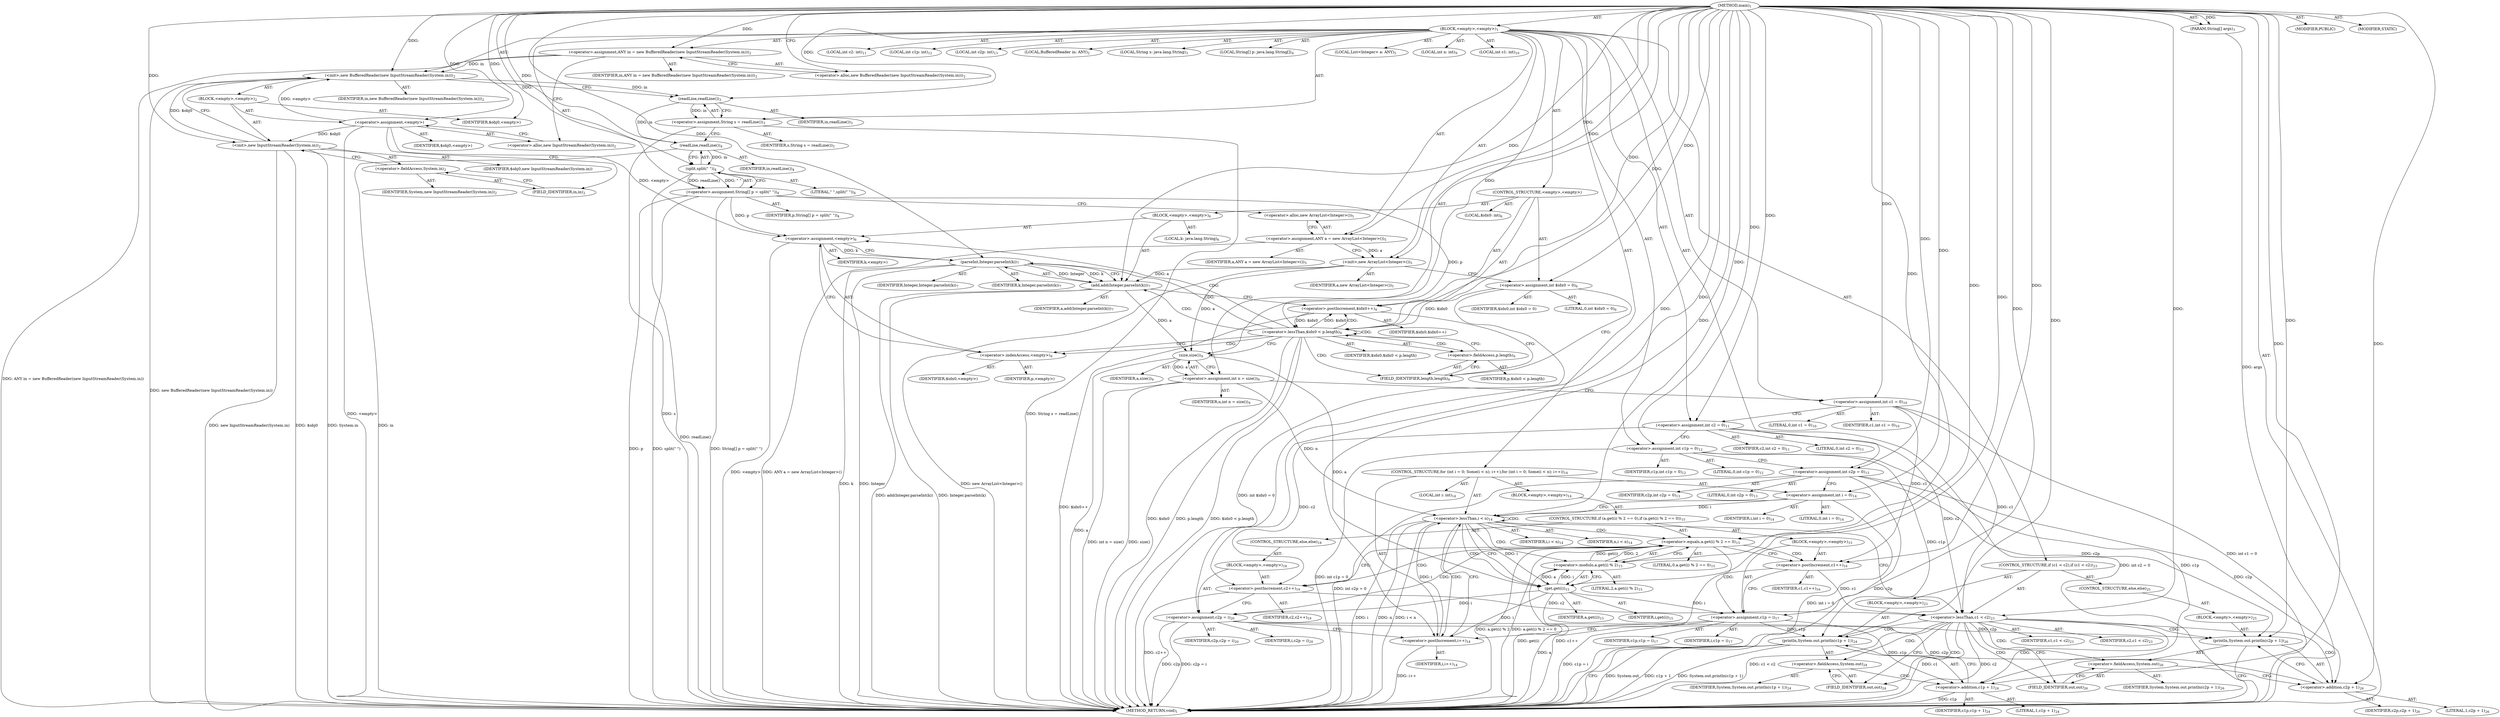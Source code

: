 digraph "main" {  
"21" [label = <(METHOD,main)<SUB>1</SUB>> ]
"22" [label = <(PARAM,String[] args)<SUB>1</SUB>> ]
"23" [label = <(BLOCK,&lt;empty&gt;,&lt;empty&gt;)<SUB>1</SUB>> ]
"4" [label = <(LOCAL,BufferedReader in: ANY)<SUB>2</SUB>> ]
"24" [label = <(&lt;operator&gt;.assignment,ANY in = new BufferedReader(new InputStreamReader(System.in)))<SUB>2</SUB>> ]
"25" [label = <(IDENTIFIER,in,ANY in = new BufferedReader(new InputStreamReader(System.in)))<SUB>2</SUB>> ]
"26" [label = <(&lt;operator&gt;.alloc,new BufferedReader(new InputStreamReader(System.in)))<SUB>2</SUB>> ]
"27" [label = <(&lt;init&gt;,new BufferedReader(new InputStreamReader(System.in)))<SUB>2</SUB>> ]
"3" [label = <(IDENTIFIER,in,new BufferedReader(new InputStreamReader(System.in)))<SUB>2</SUB>> ]
"28" [label = <(BLOCK,&lt;empty&gt;,&lt;empty&gt;)<SUB>2</SUB>> ]
"29" [label = <(&lt;operator&gt;.assignment,&lt;empty&gt;)> ]
"30" [label = <(IDENTIFIER,$obj0,&lt;empty&gt;)> ]
"31" [label = <(&lt;operator&gt;.alloc,new InputStreamReader(System.in))<SUB>2</SUB>> ]
"32" [label = <(&lt;init&gt;,new InputStreamReader(System.in))<SUB>2</SUB>> ]
"33" [label = <(IDENTIFIER,$obj0,new InputStreamReader(System.in))> ]
"34" [label = <(&lt;operator&gt;.fieldAccess,System.in)<SUB>2</SUB>> ]
"35" [label = <(IDENTIFIER,System,new InputStreamReader(System.in))<SUB>2</SUB>> ]
"36" [label = <(FIELD_IDENTIFIER,in,in)<SUB>2</SUB>> ]
"37" [label = <(IDENTIFIER,$obj0,&lt;empty&gt;)> ]
"38" [label = <(LOCAL,String s: java.lang.String)<SUB>3</SUB>> ]
"39" [label = <(&lt;operator&gt;.assignment,String s = readLine())<SUB>3</SUB>> ]
"40" [label = <(IDENTIFIER,s,String s = readLine())<SUB>3</SUB>> ]
"41" [label = <(readLine,readLine())<SUB>3</SUB>> ]
"42" [label = <(IDENTIFIER,in,readLine())<SUB>3</SUB>> ]
"43" [label = <(LOCAL,String[] p: java.lang.String[])<SUB>4</SUB>> ]
"44" [label = <(&lt;operator&gt;.assignment,String[] p = split(&quot; &quot;))<SUB>4</SUB>> ]
"45" [label = <(IDENTIFIER,p,String[] p = split(&quot; &quot;))<SUB>4</SUB>> ]
"46" [label = <(split,split(&quot; &quot;))<SUB>4</SUB>> ]
"47" [label = <(readLine,readLine())<SUB>4</SUB>> ]
"48" [label = <(IDENTIFIER,in,readLine())<SUB>4</SUB>> ]
"49" [label = <(LITERAL,&quot; &quot;,split(&quot; &quot;))<SUB>4</SUB>> ]
"6" [label = <(LOCAL,List&lt;Integer&gt; a: ANY)<SUB>5</SUB>> ]
"50" [label = <(&lt;operator&gt;.assignment,ANY a = new ArrayList&lt;Integer&gt;())<SUB>5</SUB>> ]
"51" [label = <(IDENTIFIER,a,ANY a = new ArrayList&lt;Integer&gt;())<SUB>5</SUB>> ]
"52" [label = <(&lt;operator&gt;.alloc,new ArrayList&lt;Integer&gt;())<SUB>5</SUB>> ]
"53" [label = <(&lt;init&gt;,new ArrayList&lt;Integer&gt;())<SUB>5</SUB>> ]
"5" [label = <(IDENTIFIER,a,new ArrayList&lt;Integer&gt;())<SUB>5</SUB>> ]
"54" [label = <(CONTROL_STRUCTURE,&lt;empty&gt;,&lt;empty&gt;)> ]
"55" [label = <(LOCAL,$idx0: int)<SUB>6</SUB>> ]
"56" [label = <(&lt;operator&gt;.assignment,int $idx0 = 0)<SUB>6</SUB>> ]
"57" [label = <(IDENTIFIER,$idx0,int $idx0 = 0)> ]
"58" [label = <(LITERAL,0,int $idx0 = 0)<SUB>6</SUB>> ]
"59" [label = <(&lt;operator&gt;.lessThan,$idx0 &lt; p.length)<SUB>6</SUB>> ]
"60" [label = <(IDENTIFIER,$idx0,$idx0 &lt; p.length)> ]
"61" [label = <(&lt;operator&gt;.fieldAccess,p.length)<SUB>6</SUB>> ]
"62" [label = <(IDENTIFIER,p,$idx0 &lt; p.length)> ]
"63" [label = <(FIELD_IDENTIFIER,length,length)<SUB>6</SUB>> ]
"64" [label = <(&lt;operator&gt;.postIncrement,$idx0++)<SUB>6</SUB>> ]
"65" [label = <(IDENTIFIER,$idx0,$idx0++)> ]
"66" [label = <(BLOCK,&lt;empty&gt;,&lt;empty&gt;)<SUB>6</SUB>> ]
"67" [label = <(LOCAL,k: java.lang.String)<SUB>6</SUB>> ]
"68" [label = <(&lt;operator&gt;.assignment,&lt;empty&gt;)<SUB>6</SUB>> ]
"69" [label = <(IDENTIFIER,k,&lt;empty&gt;)> ]
"70" [label = <(&lt;operator&gt;.indexAccess,&lt;empty&gt;)<SUB>6</SUB>> ]
"71" [label = <(IDENTIFIER,p,&lt;empty&gt;)> ]
"72" [label = <(IDENTIFIER,$idx0,&lt;empty&gt;)> ]
"73" [label = <(add,add(Integer.parseInt(k)))<SUB>7</SUB>> ]
"74" [label = <(IDENTIFIER,a,add(Integer.parseInt(k)))<SUB>7</SUB>> ]
"75" [label = <(parseInt,Integer.parseInt(k))<SUB>7</SUB>> ]
"76" [label = <(IDENTIFIER,Integer,Integer.parseInt(k))<SUB>7</SUB>> ]
"77" [label = <(IDENTIFIER,k,Integer.parseInt(k))<SUB>7</SUB>> ]
"78" [label = <(LOCAL,int n: int)<SUB>9</SUB>> ]
"79" [label = <(&lt;operator&gt;.assignment,int n = size())<SUB>9</SUB>> ]
"80" [label = <(IDENTIFIER,n,int n = size())<SUB>9</SUB>> ]
"81" [label = <(size,size())<SUB>9</SUB>> ]
"82" [label = <(IDENTIFIER,a,size())<SUB>9</SUB>> ]
"83" [label = <(LOCAL,int c1: int)<SUB>10</SUB>> ]
"84" [label = <(&lt;operator&gt;.assignment,int c1 = 0)<SUB>10</SUB>> ]
"85" [label = <(IDENTIFIER,c1,int c1 = 0)<SUB>10</SUB>> ]
"86" [label = <(LITERAL,0,int c1 = 0)<SUB>10</SUB>> ]
"87" [label = <(LOCAL,int c2: int)<SUB>11</SUB>> ]
"88" [label = <(&lt;operator&gt;.assignment,int c2 = 0)<SUB>11</SUB>> ]
"89" [label = <(IDENTIFIER,c2,int c2 = 0)<SUB>11</SUB>> ]
"90" [label = <(LITERAL,0,int c2 = 0)<SUB>11</SUB>> ]
"91" [label = <(LOCAL,int c1p: int)<SUB>12</SUB>> ]
"92" [label = <(&lt;operator&gt;.assignment,int c1p = 0)<SUB>12</SUB>> ]
"93" [label = <(IDENTIFIER,c1p,int c1p = 0)<SUB>12</SUB>> ]
"94" [label = <(LITERAL,0,int c1p = 0)<SUB>12</SUB>> ]
"95" [label = <(LOCAL,int c2p: int)<SUB>13</SUB>> ]
"96" [label = <(&lt;operator&gt;.assignment,int c2p = 0)<SUB>13</SUB>> ]
"97" [label = <(IDENTIFIER,c2p,int c2p = 0)<SUB>13</SUB>> ]
"98" [label = <(LITERAL,0,int c2p = 0)<SUB>13</SUB>> ]
"99" [label = <(CONTROL_STRUCTURE,for (int i = 0; Some(i &lt; n); i++),for (int i = 0; Some(i &lt; n); i++))<SUB>14</SUB>> ]
"100" [label = <(LOCAL,int i: int)<SUB>14</SUB>> ]
"101" [label = <(&lt;operator&gt;.assignment,int i = 0)<SUB>14</SUB>> ]
"102" [label = <(IDENTIFIER,i,int i = 0)<SUB>14</SUB>> ]
"103" [label = <(LITERAL,0,int i = 0)<SUB>14</SUB>> ]
"104" [label = <(&lt;operator&gt;.lessThan,i &lt; n)<SUB>14</SUB>> ]
"105" [label = <(IDENTIFIER,i,i &lt; n)<SUB>14</SUB>> ]
"106" [label = <(IDENTIFIER,n,i &lt; n)<SUB>14</SUB>> ]
"107" [label = <(&lt;operator&gt;.postIncrement,i++)<SUB>14</SUB>> ]
"108" [label = <(IDENTIFIER,i,i++)<SUB>14</SUB>> ]
"109" [label = <(BLOCK,&lt;empty&gt;,&lt;empty&gt;)<SUB>14</SUB>> ]
"110" [label = <(CONTROL_STRUCTURE,if (a.get(i) % 2 == 0),if (a.get(i) % 2 == 0))<SUB>15</SUB>> ]
"111" [label = <(&lt;operator&gt;.equals,a.get(i) % 2 == 0)<SUB>15</SUB>> ]
"112" [label = <(&lt;operator&gt;.modulo,a.get(i) % 2)<SUB>15</SUB>> ]
"113" [label = <(get,get(i))<SUB>15</SUB>> ]
"114" [label = <(IDENTIFIER,a,get(i))<SUB>15</SUB>> ]
"115" [label = <(IDENTIFIER,i,get(i))<SUB>15</SUB>> ]
"116" [label = <(LITERAL,2,a.get(i) % 2)<SUB>15</SUB>> ]
"117" [label = <(LITERAL,0,a.get(i) % 2 == 0)<SUB>15</SUB>> ]
"118" [label = <(BLOCK,&lt;empty&gt;,&lt;empty&gt;)<SUB>15</SUB>> ]
"119" [label = <(&lt;operator&gt;.postIncrement,c1++)<SUB>16</SUB>> ]
"120" [label = <(IDENTIFIER,c1,c1++)<SUB>16</SUB>> ]
"121" [label = <(&lt;operator&gt;.assignment,c1p = i)<SUB>17</SUB>> ]
"122" [label = <(IDENTIFIER,c1p,c1p = i)<SUB>17</SUB>> ]
"123" [label = <(IDENTIFIER,i,c1p = i)<SUB>17</SUB>> ]
"124" [label = <(CONTROL_STRUCTURE,else,else)<SUB>18</SUB>> ]
"125" [label = <(BLOCK,&lt;empty&gt;,&lt;empty&gt;)<SUB>18</SUB>> ]
"126" [label = <(&lt;operator&gt;.postIncrement,c2++)<SUB>19</SUB>> ]
"127" [label = <(IDENTIFIER,c2,c2++)<SUB>19</SUB>> ]
"128" [label = <(&lt;operator&gt;.assignment,c2p = i)<SUB>20</SUB>> ]
"129" [label = <(IDENTIFIER,c2p,c2p = i)<SUB>20</SUB>> ]
"130" [label = <(IDENTIFIER,i,c2p = i)<SUB>20</SUB>> ]
"131" [label = <(CONTROL_STRUCTURE,if (c1 &lt; c2),if (c1 &lt; c2))<SUB>23</SUB>> ]
"132" [label = <(&lt;operator&gt;.lessThan,c1 &lt; c2)<SUB>23</SUB>> ]
"133" [label = <(IDENTIFIER,c1,c1 &lt; c2)<SUB>23</SUB>> ]
"134" [label = <(IDENTIFIER,c2,c1 &lt; c2)<SUB>23</SUB>> ]
"135" [label = <(BLOCK,&lt;empty&gt;,&lt;empty&gt;)<SUB>23</SUB>> ]
"136" [label = <(println,System.out.println(c1p + 1))<SUB>24</SUB>> ]
"137" [label = <(&lt;operator&gt;.fieldAccess,System.out)<SUB>24</SUB>> ]
"138" [label = <(IDENTIFIER,System,System.out.println(c1p + 1))<SUB>24</SUB>> ]
"139" [label = <(FIELD_IDENTIFIER,out,out)<SUB>24</SUB>> ]
"140" [label = <(&lt;operator&gt;.addition,c1p + 1)<SUB>24</SUB>> ]
"141" [label = <(IDENTIFIER,c1p,c1p + 1)<SUB>24</SUB>> ]
"142" [label = <(LITERAL,1,c1p + 1)<SUB>24</SUB>> ]
"143" [label = <(CONTROL_STRUCTURE,else,else)<SUB>25</SUB>> ]
"144" [label = <(BLOCK,&lt;empty&gt;,&lt;empty&gt;)<SUB>25</SUB>> ]
"145" [label = <(println,System.out.println(c2p + 1))<SUB>26</SUB>> ]
"146" [label = <(&lt;operator&gt;.fieldAccess,System.out)<SUB>26</SUB>> ]
"147" [label = <(IDENTIFIER,System,System.out.println(c2p + 1))<SUB>26</SUB>> ]
"148" [label = <(FIELD_IDENTIFIER,out,out)<SUB>26</SUB>> ]
"149" [label = <(&lt;operator&gt;.addition,c2p + 1)<SUB>26</SUB>> ]
"150" [label = <(IDENTIFIER,c2p,c2p + 1)<SUB>26</SUB>> ]
"151" [label = <(LITERAL,1,c2p + 1)<SUB>26</SUB>> ]
"152" [label = <(MODIFIER,PUBLIC)> ]
"153" [label = <(MODIFIER,STATIC)> ]
"154" [label = <(METHOD_RETURN,void)<SUB>1</SUB>> ]
  "21" -> "22"  [ label = "AST: "] 
  "21" -> "23"  [ label = "AST: "] 
  "21" -> "152"  [ label = "AST: "] 
  "21" -> "153"  [ label = "AST: "] 
  "21" -> "154"  [ label = "AST: "] 
  "23" -> "4"  [ label = "AST: "] 
  "23" -> "24"  [ label = "AST: "] 
  "23" -> "27"  [ label = "AST: "] 
  "23" -> "38"  [ label = "AST: "] 
  "23" -> "39"  [ label = "AST: "] 
  "23" -> "43"  [ label = "AST: "] 
  "23" -> "44"  [ label = "AST: "] 
  "23" -> "6"  [ label = "AST: "] 
  "23" -> "50"  [ label = "AST: "] 
  "23" -> "53"  [ label = "AST: "] 
  "23" -> "54"  [ label = "AST: "] 
  "23" -> "78"  [ label = "AST: "] 
  "23" -> "79"  [ label = "AST: "] 
  "23" -> "83"  [ label = "AST: "] 
  "23" -> "84"  [ label = "AST: "] 
  "23" -> "87"  [ label = "AST: "] 
  "23" -> "88"  [ label = "AST: "] 
  "23" -> "91"  [ label = "AST: "] 
  "23" -> "92"  [ label = "AST: "] 
  "23" -> "95"  [ label = "AST: "] 
  "23" -> "96"  [ label = "AST: "] 
  "23" -> "99"  [ label = "AST: "] 
  "23" -> "131"  [ label = "AST: "] 
  "24" -> "25"  [ label = "AST: "] 
  "24" -> "26"  [ label = "AST: "] 
  "27" -> "3"  [ label = "AST: "] 
  "27" -> "28"  [ label = "AST: "] 
  "28" -> "29"  [ label = "AST: "] 
  "28" -> "32"  [ label = "AST: "] 
  "28" -> "37"  [ label = "AST: "] 
  "29" -> "30"  [ label = "AST: "] 
  "29" -> "31"  [ label = "AST: "] 
  "32" -> "33"  [ label = "AST: "] 
  "32" -> "34"  [ label = "AST: "] 
  "34" -> "35"  [ label = "AST: "] 
  "34" -> "36"  [ label = "AST: "] 
  "39" -> "40"  [ label = "AST: "] 
  "39" -> "41"  [ label = "AST: "] 
  "41" -> "42"  [ label = "AST: "] 
  "44" -> "45"  [ label = "AST: "] 
  "44" -> "46"  [ label = "AST: "] 
  "46" -> "47"  [ label = "AST: "] 
  "46" -> "49"  [ label = "AST: "] 
  "47" -> "48"  [ label = "AST: "] 
  "50" -> "51"  [ label = "AST: "] 
  "50" -> "52"  [ label = "AST: "] 
  "53" -> "5"  [ label = "AST: "] 
  "54" -> "55"  [ label = "AST: "] 
  "54" -> "56"  [ label = "AST: "] 
  "54" -> "59"  [ label = "AST: "] 
  "54" -> "64"  [ label = "AST: "] 
  "54" -> "66"  [ label = "AST: "] 
  "56" -> "57"  [ label = "AST: "] 
  "56" -> "58"  [ label = "AST: "] 
  "59" -> "60"  [ label = "AST: "] 
  "59" -> "61"  [ label = "AST: "] 
  "61" -> "62"  [ label = "AST: "] 
  "61" -> "63"  [ label = "AST: "] 
  "64" -> "65"  [ label = "AST: "] 
  "66" -> "67"  [ label = "AST: "] 
  "66" -> "68"  [ label = "AST: "] 
  "66" -> "73"  [ label = "AST: "] 
  "68" -> "69"  [ label = "AST: "] 
  "68" -> "70"  [ label = "AST: "] 
  "70" -> "71"  [ label = "AST: "] 
  "70" -> "72"  [ label = "AST: "] 
  "73" -> "74"  [ label = "AST: "] 
  "73" -> "75"  [ label = "AST: "] 
  "75" -> "76"  [ label = "AST: "] 
  "75" -> "77"  [ label = "AST: "] 
  "79" -> "80"  [ label = "AST: "] 
  "79" -> "81"  [ label = "AST: "] 
  "81" -> "82"  [ label = "AST: "] 
  "84" -> "85"  [ label = "AST: "] 
  "84" -> "86"  [ label = "AST: "] 
  "88" -> "89"  [ label = "AST: "] 
  "88" -> "90"  [ label = "AST: "] 
  "92" -> "93"  [ label = "AST: "] 
  "92" -> "94"  [ label = "AST: "] 
  "96" -> "97"  [ label = "AST: "] 
  "96" -> "98"  [ label = "AST: "] 
  "99" -> "100"  [ label = "AST: "] 
  "99" -> "101"  [ label = "AST: "] 
  "99" -> "104"  [ label = "AST: "] 
  "99" -> "107"  [ label = "AST: "] 
  "99" -> "109"  [ label = "AST: "] 
  "101" -> "102"  [ label = "AST: "] 
  "101" -> "103"  [ label = "AST: "] 
  "104" -> "105"  [ label = "AST: "] 
  "104" -> "106"  [ label = "AST: "] 
  "107" -> "108"  [ label = "AST: "] 
  "109" -> "110"  [ label = "AST: "] 
  "110" -> "111"  [ label = "AST: "] 
  "110" -> "118"  [ label = "AST: "] 
  "110" -> "124"  [ label = "AST: "] 
  "111" -> "112"  [ label = "AST: "] 
  "111" -> "117"  [ label = "AST: "] 
  "112" -> "113"  [ label = "AST: "] 
  "112" -> "116"  [ label = "AST: "] 
  "113" -> "114"  [ label = "AST: "] 
  "113" -> "115"  [ label = "AST: "] 
  "118" -> "119"  [ label = "AST: "] 
  "118" -> "121"  [ label = "AST: "] 
  "119" -> "120"  [ label = "AST: "] 
  "121" -> "122"  [ label = "AST: "] 
  "121" -> "123"  [ label = "AST: "] 
  "124" -> "125"  [ label = "AST: "] 
  "125" -> "126"  [ label = "AST: "] 
  "125" -> "128"  [ label = "AST: "] 
  "126" -> "127"  [ label = "AST: "] 
  "128" -> "129"  [ label = "AST: "] 
  "128" -> "130"  [ label = "AST: "] 
  "131" -> "132"  [ label = "AST: "] 
  "131" -> "135"  [ label = "AST: "] 
  "131" -> "143"  [ label = "AST: "] 
  "132" -> "133"  [ label = "AST: "] 
  "132" -> "134"  [ label = "AST: "] 
  "135" -> "136"  [ label = "AST: "] 
  "136" -> "137"  [ label = "AST: "] 
  "136" -> "140"  [ label = "AST: "] 
  "137" -> "138"  [ label = "AST: "] 
  "137" -> "139"  [ label = "AST: "] 
  "140" -> "141"  [ label = "AST: "] 
  "140" -> "142"  [ label = "AST: "] 
  "143" -> "144"  [ label = "AST: "] 
  "144" -> "145"  [ label = "AST: "] 
  "145" -> "146"  [ label = "AST: "] 
  "145" -> "149"  [ label = "AST: "] 
  "146" -> "147"  [ label = "AST: "] 
  "146" -> "148"  [ label = "AST: "] 
  "149" -> "150"  [ label = "AST: "] 
  "149" -> "151"  [ label = "AST: "] 
  "24" -> "31"  [ label = "CFG: "] 
  "27" -> "41"  [ label = "CFG: "] 
  "39" -> "47"  [ label = "CFG: "] 
  "44" -> "52"  [ label = "CFG: "] 
  "50" -> "53"  [ label = "CFG: "] 
  "53" -> "56"  [ label = "CFG: "] 
  "79" -> "84"  [ label = "CFG: "] 
  "84" -> "88"  [ label = "CFG: "] 
  "88" -> "92"  [ label = "CFG: "] 
  "92" -> "96"  [ label = "CFG: "] 
  "96" -> "101"  [ label = "CFG: "] 
  "26" -> "24"  [ label = "CFG: "] 
  "41" -> "39"  [ label = "CFG: "] 
  "46" -> "44"  [ label = "CFG: "] 
  "52" -> "50"  [ label = "CFG: "] 
  "56" -> "63"  [ label = "CFG: "] 
  "59" -> "70"  [ label = "CFG: "] 
  "59" -> "81"  [ label = "CFG: "] 
  "64" -> "63"  [ label = "CFG: "] 
  "81" -> "79"  [ label = "CFG: "] 
  "101" -> "104"  [ label = "CFG: "] 
  "104" -> "113"  [ label = "CFG: "] 
  "104" -> "132"  [ label = "CFG: "] 
  "107" -> "104"  [ label = "CFG: "] 
  "132" -> "139"  [ label = "CFG: "] 
  "132" -> "148"  [ label = "CFG: "] 
  "29" -> "36"  [ label = "CFG: "] 
  "32" -> "27"  [ label = "CFG: "] 
  "47" -> "46"  [ label = "CFG: "] 
  "61" -> "59"  [ label = "CFG: "] 
  "68" -> "75"  [ label = "CFG: "] 
  "73" -> "64"  [ label = "CFG: "] 
  "136" -> "154"  [ label = "CFG: "] 
  "31" -> "29"  [ label = "CFG: "] 
  "34" -> "32"  [ label = "CFG: "] 
  "63" -> "61"  [ label = "CFG: "] 
  "70" -> "68"  [ label = "CFG: "] 
  "75" -> "73"  [ label = "CFG: "] 
  "111" -> "119"  [ label = "CFG: "] 
  "111" -> "126"  [ label = "CFG: "] 
  "137" -> "140"  [ label = "CFG: "] 
  "140" -> "136"  [ label = "CFG: "] 
  "145" -> "154"  [ label = "CFG: "] 
  "36" -> "34"  [ label = "CFG: "] 
  "112" -> "111"  [ label = "CFG: "] 
  "119" -> "121"  [ label = "CFG: "] 
  "121" -> "107"  [ label = "CFG: "] 
  "139" -> "137"  [ label = "CFG: "] 
  "146" -> "149"  [ label = "CFG: "] 
  "149" -> "145"  [ label = "CFG: "] 
  "113" -> "112"  [ label = "CFG: "] 
  "126" -> "128"  [ label = "CFG: "] 
  "128" -> "107"  [ label = "CFG: "] 
  "148" -> "146"  [ label = "CFG: "] 
  "21" -> "26"  [ label = "CFG: "] 
  "22" -> "154"  [ label = "DDG: args"] 
  "24" -> "154"  [ label = "DDG: ANY in = new BufferedReader(new InputStreamReader(System.in))"] 
  "29" -> "154"  [ label = "DDG: &lt;empty&gt;"] 
  "32" -> "154"  [ label = "DDG: $obj0"] 
  "32" -> "154"  [ label = "DDG: System.in"] 
  "32" -> "154"  [ label = "DDG: new InputStreamReader(System.in)"] 
  "27" -> "154"  [ label = "DDG: new BufferedReader(new InputStreamReader(System.in))"] 
  "39" -> "154"  [ label = "DDG: s"] 
  "39" -> "154"  [ label = "DDG: String s = readLine()"] 
  "44" -> "154"  [ label = "DDG: p"] 
  "47" -> "154"  [ label = "DDG: in"] 
  "46" -> "154"  [ label = "DDG: readLine()"] 
  "44" -> "154"  [ label = "DDG: split(&quot; &quot;)"] 
  "44" -> "154"  [ label = "DDG: String[] p = split(&quot; &quot;)"] 
  "50" -> "154"  [ label = "DDG: ANY a = new ArrayList&lt;Integer&gt;()"] 
  "53" -> "154"  [ label = "DDG: new ArrayList&lt;Integer&gt;()"] 
  "56" -> "154"  [ label = "DDG: int $idx0 = 0"] 
  "59" -> "154"  [ label = "DDG: $idx0"] 
  "59" -> "154"  [ label = "DDG: p.length"] 
  "59" -> "154"  [ label = "DDG: $idx0 &lt; p.length"] 
  "81" -> "154"  [ label = "DDG: a"] 
  "79" -> "154"  [ label = "DDG: size()"] 
  "79" -> "154"  [ label = "DDG: int n = size()"] 
  "84" -> "154"  [ label = "DDG: int c1 = 0"] 
  "88" -> "154"  [ label = "DDG: int c2 = 0"] 
  "92" -> "154"  [ label = "DDG: int c1p = 0"] 
  "96" -> "154"  [ label = "DDG: c2p"] 
  "96" -> "154"  [ label = "DDG: int c2p = 0"] 
  "101" -> "154"  [ label = "DDG: int i = 0"] 
  "104" -> "154"  [ label = "DDG: i"] 
  "104" -> "154"  [ label = "DDG: n"] 
  "104" -> "154"  [ label = "DDG: i &lt; n"] 
  "132" -> "154"  [ label = "DDG: c1"] 
  "132" -> "154"  [ label = "DDG: c2"] 
  "132" -> "154"  [ label = "DDG: c1 &lt; c2"] 
  "136" -> "154"  [ label = "DDG: System.out"] 
  "140" -> "154"  [ label = "DDG: c1p"] 
  "136" -> "154"  [ label = "DDG: c1p + 1"] 
  "136" -> "154"  [ label = "DDG: System.out.println(c1p + 1)"] 
  "113" -> "154"  [ label = "DDG: a"] 
  "112" -> "154"  [ label = "DDG: get(i)"] 
  "111" -> "154"  [ label = "DDG: a.get(i) % 2"] 
  "111" -> "154"  [ label = "DDG: a.get(i) % 2 == 0"] 
  "126" -> "154"  [ label = "DDG: c2++"] 
  "128" -> "154"  [ label = "DDG: c2p"] 
  "128" -> "154"  [ label = "DDG: c2p = i"] 
  "119" -> "154"  [ label = "DDG: c1++"] 
  "121" -> "154"  [ label = "DDG: c1p = i"] 
  "107" -> "154"  [ label = "DDG: i++"] 
  "68" -> "154"  [ label = "DDG: &lt;empty&gt;"] 
  "75" -> "154"  [ label = "DDG: k"] 
  "73" -> "154"  [ label = "DDG: Integer.parseInt(k)"] 
  "73" -> "154"  [ label = "DDG: add(Integer.parseInt(k))"] 
  "64" -> "154"  [ label = "DDG: $idx0++"] 
  "75" -> "154"  [ label = "DDG: Integer"] 
  "21" -> "22"  [ label = "DDG: "] 
  "21" -> "24"  [ label = "DDG: "] 
  "41" -> "39"  [ label = "DDG: in"] 
  "46" -> "44"  [ label = "DDG: readLine()"] 
  "46" -> "44"  [ label = "DDG: &quot; &quot;"] 
  "21" -> "50"  [ label = "DDG: "] 
  "81" -> "79"  [ label = "DDG: a"] 
  "21" -> "84"  [ label = "DDG: "] 
  "21" -> "88"  [ label = "DDG: "] 
  "21" -> "92"  [ label = "DDG: "] 
  "21" -> "96"  [ label = "DDG: "] 
  "24" -> "27"  [ label = "DDG: in"] 
  "21" -> "27"  [ label = "DDG: "] 
  "29" -> "27"  [ label = "DDG: &lt;empty&gt;"] 
  "32" -> "27"  [ label = "DDG: $obj0"] 
  "50" -> "53"  [ label = "DDG: a"] 
  "21" -> "53"  [ label = "DDG: "] 
  "21" -> "56"  [ label = "DDG: "] 
  "21" -> "101"  [ label = "DDG: "] 
  "21" -> "29"  [ label = "DDG: "] 
  "21" -> "37"  [ label = "DDG: "] 
  "27" -> "41"  [ label = "DDG: in"] 
  "21" -> "41"  [ label = "DDG: "] 
  "47" -> "46"  [ label = "DDG: in"] 
  "21" -> "46"  [ label = "DDG: "] 
  "56" -> "59"  [ label = "DDG: $idx0"] 
  "64" -> "59"  [ label = "DDG: $idx0"] 
  "21" -> "59"  [ label = "DDG: "] 
  "44" -> "59"  [ label = "DDG: p"] 
  "59" -> "64"  [ label = "DDG: $idx0"] 
  "21" -> "64"  [ label = "DDG: "] 
  "29" -> "68"  [ label = "DDG: &lt;empty&gt;"] 
  "44" -> "68"  [ label = "DDG: p"] 
  "53" -> "81"  [ label = "DDG: a"] 
  "73" -> "81"  [ label = "DDG: a"] 
  "21" -> "81"  [ label = "DDG: "] 
  "101" -> "104"  [ label = "DDG: i"] 
  "107" -> "104"  [ label = "DDG: i"] 
  "21" -> "104"  [ label = "DDG: "] 
  "79" -> "104"  [ label = "DDG: n"] 
  "21" -> "107"  [ label = "DDG: "] 
  "113" -> "107"  [ label = "DDG: i"] 
  "84" -> "132"  [ label = "DDG: c1"] 
  "119" -> "132"  [ label = "DDG: c1"] 
  "21" -> "132"  [ label = "DDG: "] 
  "88" -> "132"  [ label = "DDG: c2"] 
  "126" -> "132"  [ label = "DDG: c2"] 
  "29" -> "32"  [ label = "DDG: $obj0"] 
  "21" -> "32"  [ label = "DDG: "] 
  "41" -> "47"  [ label = "DDG: in"] 
  "21" -> "47"  [ label = "DDG: "] 
  "53" -> "73"  [ label = "DDG: a"] 
  "21" -> "73"  [ label = "DDG: "] 
  "75" -> "73"  [ label = "DDG: Integer"] 
  "75" -> "73"  [ label = "DDG: k"] 
  "92" -> "136"  [ label = "DDG: c1p"] 
  "121" -> "136"  [ label = "DDG: c1p"] 
  "21" -> "136"  [ label = "DDG: "] 
  "21" -> "75"  [ label = "DDG: "] 
  "68" -> "75"  [ label = "DDG: k"] 
  "112" -> "111"  [ label = "DDG: get(i)"] 
  "112" -> "111"  [ label = "DDG: 2"] 
  "21" -> "111"  [ label = "DDG: "] 
  "113" -> "121"  [ label = "DDG: i"] 
  "21" -> "121"  [ label = "DDG: "] 
  "92" -> "140"  [ label = "DDG: c1p"] 
  "121" -> "140"  [ label = "DDG: c1p"] 
  "21" -> "140"  [ label = "DDG: "] 
  "96" -> "145"  [ label = "DDG: c2p"] 
  "128" -> "145"  [ label = "DDG: c2p"] 
  "21" -> "145"  [ label = "DDG: "] 
  "113" -> "112"  [ label = "DDG: a"] 
  "113" -> "112"  [ label = "DDG: i"] 
  "21" -> "112"  [ label = "DDG: "] 
  "84" -> "119"  [ label = "DDG: c1"] 
  "21" -> "119"  [ label = "DDG: "] 
  "113" -> "128"  [ label = "DDG: i"] 
  "21" -> "128"  [ label = "DDG: "] 
  "96" -> "149"  [ label = "DDG: c2p"] 
  "128" -> "149"  [ label = "DDG: c2p"] 
  "21" -> "149"  [ label = "DDG: "] 
  "81" -> "113"  [ label = "DDG: a"] 
  "21" -> "113"  [ label = "DDG: "] 
  "104" -> "113"  [ label = "DDG: i"] 
  "88" -> "126"  [ label = "DDG: c2"] 
  "21" -> "126"  [ label = "DDG: "] 
  "59" -> "68"  [ label = "CDG: "] 
  "59" -> "73"  [ label = "CDG: "] 
  "59" -> "64"  [ label = "CDG: "] 
  "59" -> "75"  [ label = "CDG: "] 
  "59" -> "59"  [ label = "CDG: "] 
  "59" -> "61"  [ label = "CDG: "] 
  "59" -> "70"  [ label = "CDG: "] 
  "59" -> "63"  [ label = "CDG: "] 
  "104" -> "107"  [ label = "CDG: "] 
  "104" -> "113"  [ label = "CDG: "] 
  "104" -> "104"  [ label = "CDG: "] 
  "104" -> "112"  [ label = "CDG: "] 
  "104" -> "111"  [ label = "CDG: "] 
  "132" -> "136"  [ label = "CDG: "] 
  "132" -> "145"  [ label = "CDG: "] 
  "132" -> "146"  [ label = "CDG: "] 
  "132" -> "149"  [ label = "CDG: "] 
  "132" -> "140"  [ label = "CDG: "] 
  "132" -> "148"  [ label = "CDG: "] 
  "132" -> "137"  [ label = "CDG: "] 
  "132" -> "139"  [ label = "CDG: "] 
  "111" -> "128"  [ label = "CDG: "] 
  "111" -> "119"  [ label = "CDG: "] 
  "111" -> "121"  [ label = "CDG: "] 
  "111" -> "126"  [ label = "CDG: "] 
}
